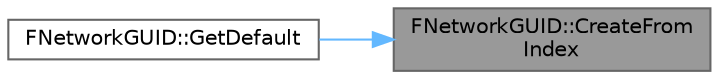 digraph "FNetworkGUID::CreateFromIndex"
{
 // INTERACTIVE_SVG=YES
 // LATEX_PDF_SIZE
  bgcolor="transparent";
  edge [fontname=Helvetica,fontsize=10,labelfontname=Helvetica,labelfontsize=10];
  node [fontname=Helvetica,fontsize=10,shape=box,height=0.2,width=0.4];
  rankdir="RL";
  Node1 [id="Node000001",label="FNetworkGUID::CreateFrom\lIndex",height=0.2,width=0.4,color="gray40", fillcolor="grey60", style="filled", fontcolor="black",tooltip=" "];
  Node1 -> Node2 [id="edge1_Node000001_Node000002",dir="back",color="steelblue1",style="solid",tooltip=" "];
  Node2 [id="Node000002",label="FNetworkGUID::GetDefault",height=0.2,width=0.4,color="grey40", fillcolor="white", style="filled",URL="$d1/df4/classFNetworkGUID.html#a461d438a8f338f1791f771439c0b33e2",tooltip=" "];
}
